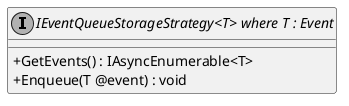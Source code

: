 @startuml
skinparam monochrome true
skinparam classAttributeIconSize 0

interface "IEventQueueStorageStrategy<T> where T : Event" {
    + GetEvents() : IAsyncEnumerable<T>
    + Enqueue(T @event) : void
}

@enduml
